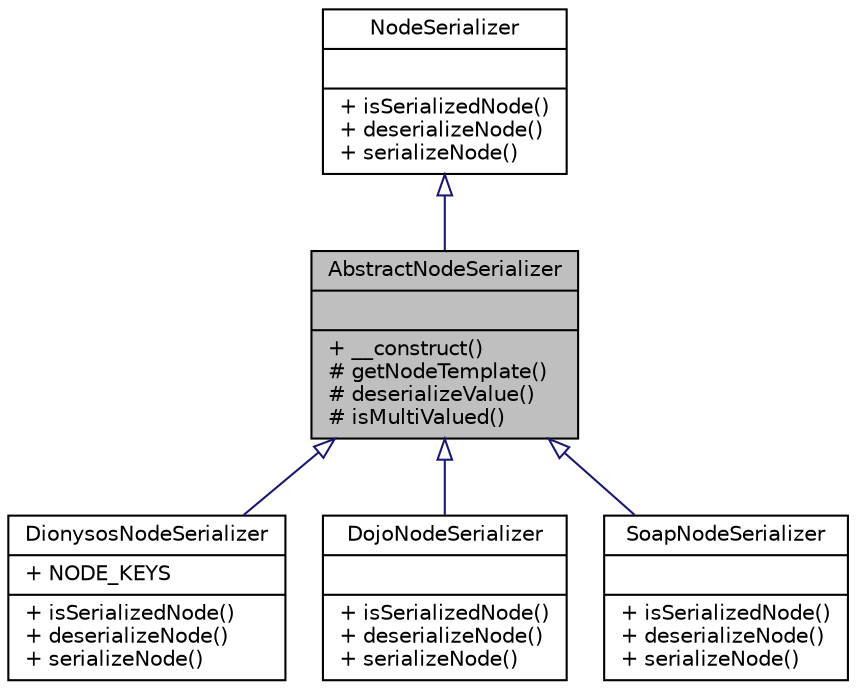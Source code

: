 digraph "AbstractNodeSerializer"
{
  edge [fontname="Helvetica",fontsize="10",labelfontname="Helvetica",labelfontsize="10"];
  node [fontname="Helvetica",fontsize="10",shape=record];
  Node0 [label="{AbstractNodeSerializer\n||+ __construct()\l# getNodeTemplate()\l# deserializeValue()\l# isMultiValued()\l}",height=0.2,width=0.4,color="black", fillcolor="grey75", style="filled", fontcolor="black"];
  Node1 -> Node0 [dir="back",color="midnightblue",fontsize="10",style="solid",arrowtail="onormal",fontname="Helvetica"];
  Node1 [label="{NodeSerializer\n||+ isSerializedNode()\l+ deserializeNode()\l+ serializeNode()\l}",height=0.2,width=0.4,color="black", fillcolor="white", style="filled",URL="$interfacewcmf_1_1lib_1_1model_1_1_node_serializer.html",tooltip="NodeSerializer implementations are used to serialize Nodes into an array representation or deserializ..."];
  Node0 -> Node2 [dir="back",color="midnightblue",fontsize="10",style="solid",arrowtail="onormal",fontname="Helvetica"];
  Node2 [label="{DionysosNodeSerializer\n|+ NODE_KEYS\l|+ isSerializedNode()\l+ deserializeNode()\l+ serializeNode()\l}",height=0.2,width=0.4,color="black", fillcolor="white", style="filled",URL="$classwcmf_1_1lib_1_1model_1_1impl_1_1_dionysos_node_serializer.html",tooltip="DionysosNodeSerializer is used to serialize Nodes into the Dionysos format and vice versa..."];
  Node0 -> Node3 [dir="back",color="midnightblue",fontsize="10",style="solid",arrowtail="onormal",fontname="Helvetica"];
  Node3 [label="{DojoNodeSerializer\n||+ isSerializedNode()\l+ deserializeNode()\l+ serializeNode()\l}",height=0.2,width=0.4,color="black", fillcolor="white", style="filled",URL="$classwcmf_1_1lib_1_1model_1_1impl_1_1_dojo_node_serializer.html",tooltip="DojoNodeSerializer is used to serialize Nodes into the Dojo rest format and vice versa. "];
  Node0 -> Node4 [dir="back",color="midnightblue",fontsize="10",style="solid",arrowtail="onormal",fontname="Helvetica"];
  Node4 [label="{SoapNodeSerializer\n||+ isSerializedNode()\l+ deserializeNode()\l+ serializeNode()\l}",height=0.2,width=0.4,color="black", fillcolor="white", style="filled",URL="$classwcmf_1_1lib_1_1model_1_1impl_1_1_soap_node_serializer.html",tooltip="SoapNodeSerializer is used to serialize Nodes into the soap format and vice versa. "];
}
